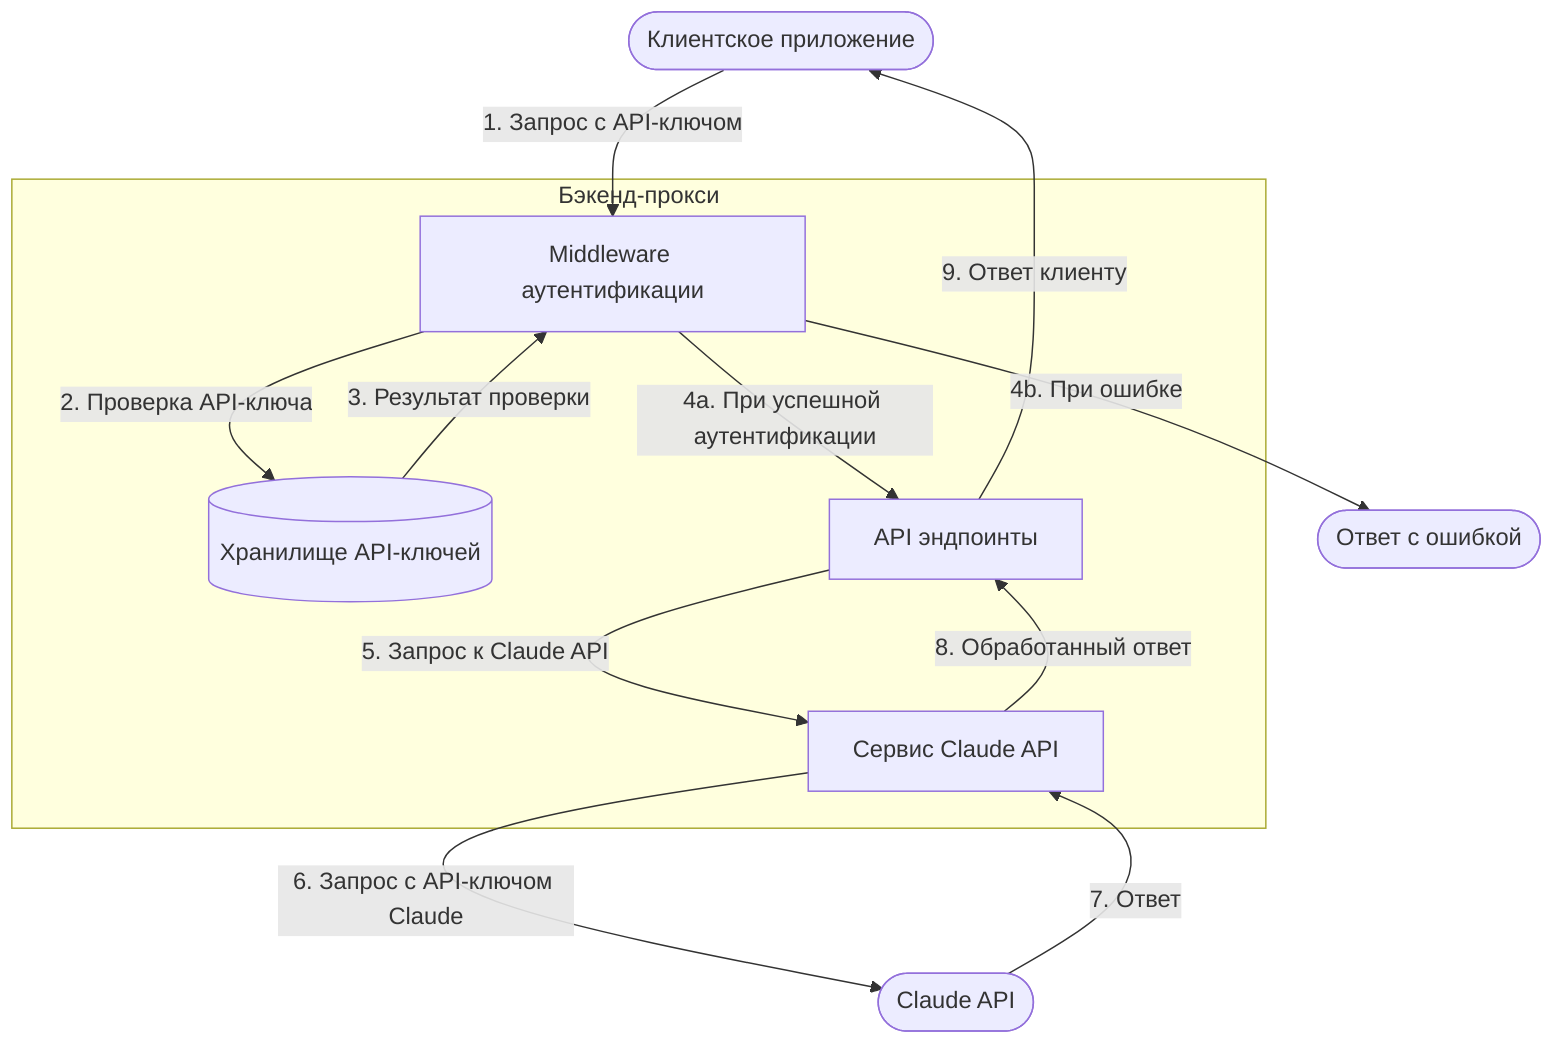 flowchart TD
    Client([Клиентское приложение]) -->|1. Запрос с API-ключом| Auth[Middleware аутентификации]
    Auth -->|2. Проверка API-ключа| KeyStorage[(Хранилище API-ключей)]
    KeyStorage -->|3. Результат проверки| Auth
    Auth -->|4a. При успешной аутентификации| API[API эндпоинты]
    Auth -->|4b. При ошибке| ErrorResponse([Ответ с ошибкой])
    API -->|5. Запрос к Claude API| ClaudeService[Сервис Claude API]
    ClaudeService -->|6. Запрос с API-ключом Claude| ClaudeAPI([Claude API])
    ClaudeAPI -->|7. Ответ| ClaudeService
    ClaudeService -->|8. Обработанный ответ| API
    API -->|9. Ответ клиенту| Client
    
    subgraph "Бэкенд-прокси"
        Auth
        API
        ClaudeService
        KeyStorage
    end